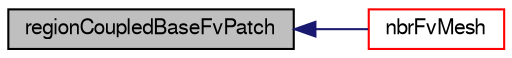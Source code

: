 digraph "regionCoupledBaseFvPatch"
{
  bgcolor="transparent";
  edge [fontname="FreeSans",fontsize="10",labelfontname="FreeSans",labelfontsize="10"];
  node [fontname="FreeSans",fontsize="10",shape=record];
  rankdir="LR";
  Node1 [label="regionCoupledBaseFvPatch",height=0.2,width=0.4,color="black", fillcolor="grey75", style="filled", fontcolor="black"];
  Node1 -> Node2 [dir="back",color="midnightblue",fontsize="10",style="solid",fontname="FreeSans"];
  Node2 [label="nbrFvMesh",height=0.2,width=0.4,color="red",URL="$a22854.html#a7de75a086e51fb6764bcf4d6d494257c",tooltip="Returns fvMesh. "];
}
